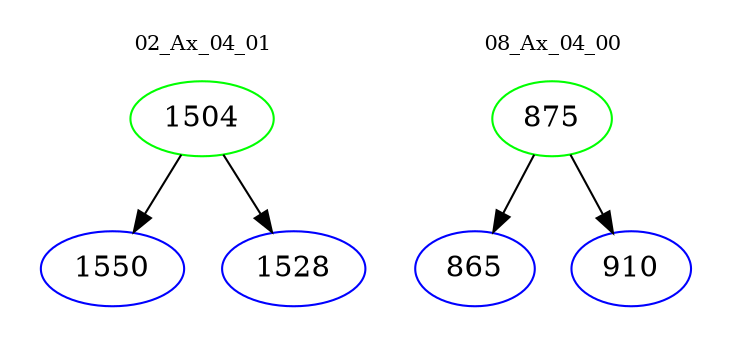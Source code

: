 digraph{
subgraph cluster_0 {
color = white
label = "02_Ax_04_01";
fontsize=10;
T0_1504 [label="1504", color="green"]
T0_1504 -> T0_1550 [color="black"]
T0_1550 [label="1550", color="blue"]
T0_1504 -> T0_1528 [color="black"]
T0_1528 [label="1528", color="blue"]
}
subgraph cluster_1 {
color = white
label = "08_Ax_04_00";
fontsize=10;
T1_875 [label="875", color="green"]
T1_875 -> T1_865 [color="black"]
T1_865 [label="865", color="blue"]
T1_875 -> T1_910 [color="black"]
T1_910 [label="910", color="blue"]
}
}
